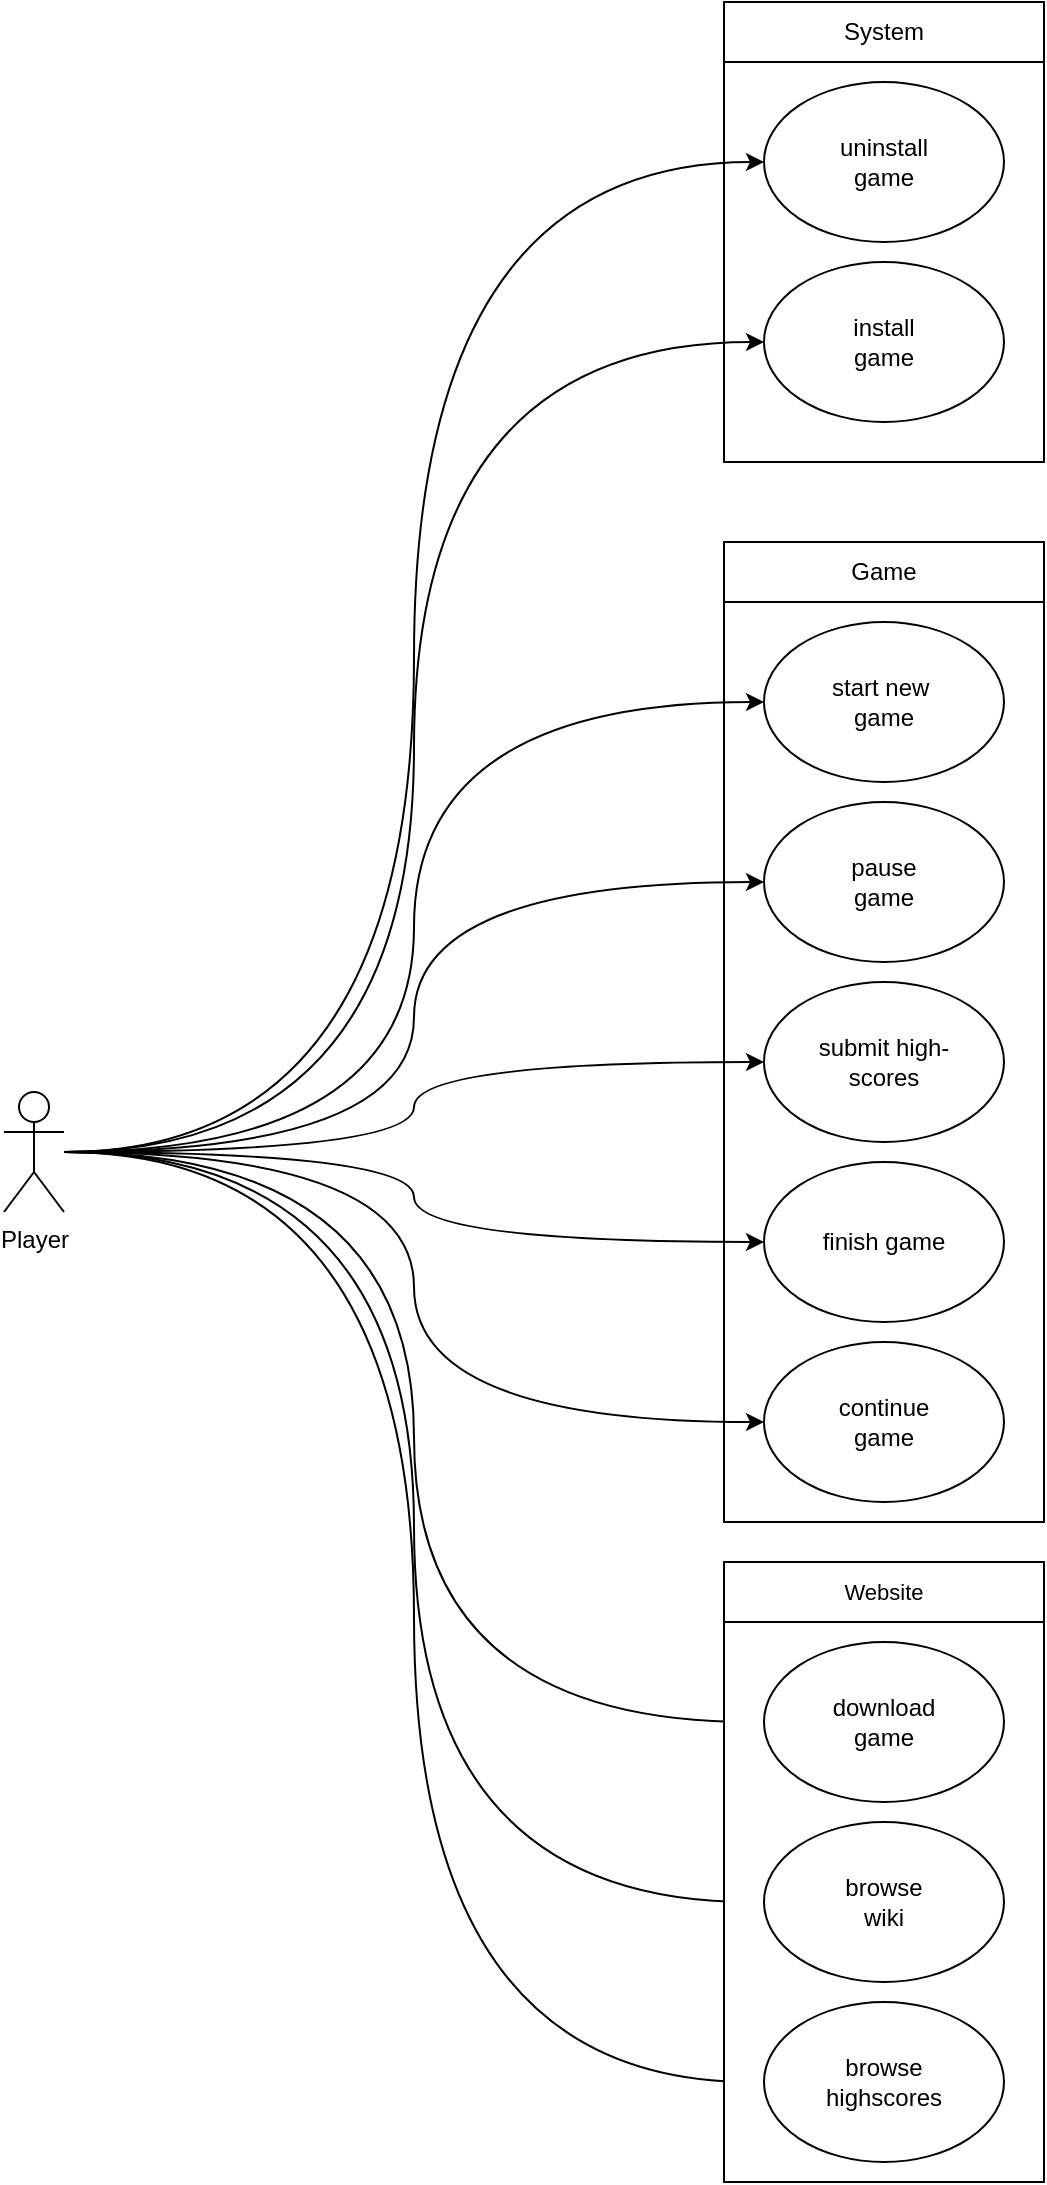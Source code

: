 <mxfile version="24.1.0" type="device">
  <diagram name="Page-1" id="Veo0lhDJ3jAfMeL7WPPb">
    <mxGraphModel dx="954" dy="674" grid="1" gridSize="10" guides="1" tooltips="1" connect="1" arrows="1" fold="1" page="1" pageScale="1" pageWidth="827" pageHeight="1169" math="0" shadow="0">
      <root>
        <mxCell id="0" />
        <mxCell id="1" parent="0" />
        <mxCell id="m_oCH7db3lgKqPop1TGO-9" value="" style="rounded=0;whiteSpace=wrap;html=1;" vertex="1" parent="1">
          <mxGeometry x="460" y="280" width="160" height="490" as="geometry" />
        </mxCell>
        <mxCell id="m_oCH7db3lgKqPop1TGO-21" value="" style="group" vertex="1" connectable="0" parent="1">
          <mxGeometry x="460" y="10" width="160" height="230" as="geometry" />
        </mxCell>
        <mxCell id="m_oCH7db3lgKqPop1TGO-2" value="" style="rounded=0;whiteSpace=wrap;html=1;" vertex="1" parent="m_oCH7db3lgKqPop1TGO-21">
          <mxGeometry width="160" height="230" as="geometry" />
        </mxCell>
        <mxCell id="m_oCH7db3lgKqPop1TGO-3" value="System" style="text;html=1;align=center;verticalAlign=middle;whiteSpace=wrap;rounded=0;strokeColor=default;" vertex="1" parent="m_oCH7db3lgKqPop1TGO-21">
          <mxGeometry width="160" height="30" as="geometry" />
        </mxCell>
        <mxCell id="m_oCH7db3lgKqPop1TGO-6" value="&lt;div&gt;uninstall&lt;/div&gt;&lt;div&gt;game&lt;/div&gt;" style="ellipse;whiteSpace=wrap;html=1;" vertex="1" parent="m_oCH7db3lgKqPop1TGO-21">
          <mxGeometry x="20" y="40" width="120" height="80" as="geometry" />
        </mxCell>
        <mxCell id="m_oCH7db3lgKqPop1TGO-5" value="install&lt;div&gt;game&lt;/div&gt;" style="ellipse;whiteSpace=wrap;html=1;" vertex="1" parent="m_oCH7db3lgKqPop1TGO-21">
          <mxGeometry x="20" y="130" width="120" height="80" as="geometry" />
        </mxCell>
        <mxCell id="m_oCH7db3lgKqPop1TGO-7" style="edgeStyle=orthogonalEdgeStyle;rounded=0;orthogonalLoop=1;jettySize=auto;html=1;entryX=0;entryY=0.5;entryDx=0;entryDy=0;curved=1;" edge="1" parent="1" source="m_oCH7db3lgKqPop1TGO-1" target="m_oCH7db3lgKqPop1TGO-6">
          <mxGeometry relative="1" as="geometry" />
        </mxCell>
        <mxCell id="m_oCH7db3lgKqPop1TGO-8" style="edgeStyle=orthogonalEdgeStyle;rounded=0;orthogonalLoop=1;jettySize=auto;html=1;entryX=0;entryY=0.5;entryDx=0;entryDy=0;curved=1;" edge="1" parent="1" source="m_oCH7db3lgKqPop1TGO-1" target="m_oCH7db3lgKqPop1TGO-5">
          <mxGeometry relative="1" as="geometry" />
        </mxCell>
        <mxCell id="m_oCH7db3lgKqPop1TGO-16" style="edgeStyle=orthogonalEdgeStyle;rounded=1;orthogonalLoop=1;jettySize=auto;html=1;entryX=0;entryY=0.5;entryDx=0;entryDy=0;curved=1;" edge="1" parent="1" source="m_oCH7db3lgKqPop1TGO-1" target="m_oCH7db3lgKqPop1TGO-11">
          <mxGeometry relative="1" as="geometry" />
        </mxCell>
        <mxCell id="m_oCH7db3lgKqPop1TGO-17" style="edgeStyle=orthogonalEdgeStyle;rounded=0;orthogonalLoop=1;jettySize=auto;html=1;entryX=0;entryY=0.5;entryDx=0;entryDy=0;curved=1;" edge="1" parent="1" source="m_oCH7db3lgKqPop1TGO-1" target="m_oCH7db3lgKqPop1TGO-14">
          <mxGeometry relative="1" as="geometry" />
        </mxCell>
        <mxCell id="m_oCH7db3lgKqPop1TGO-18" style="edgeStyle=orthogonalEdgeStyle;curved=1;rounded=0;orthogonalLoop=1;jettySize=auto;html=1;entryX=0;entryY=0.5;entryDx=0;entryDy=0;strokeColor=default;align=center;verticalAlign=middle;fontFamily=Helvetica;fontSize=11;fontColor=default;labelBackgroundColor=default;endArrow=classic;" edge="1" parent="1" source="m_oCH7db3lgKqPop1TGO-1" target="m_oCH7db3lgKqPop1TGO-12">
          <mxGeometry relative="1" as="geometry" />
        </mxCell>
        <mxCell id="m_oCH7db3lgKqPop1TGO-19" style="edgeStyle=orthogonalEdgeStyle;curved=1;rounded=0;orthogonalLoop=1;jettySize=auto;html=1;entryX=0;entryY=0.5;entryDx=0;entryDy=0;strokeColor=default;align=center;verticalAlign=middle;fontFamily=Helvetica;fontSize=11;fontColor=default;labelBackgroundColor=default;endArrow=classic;" edge="1" parent="1" source="m_oCH7db3lgKqPop1TGO-1" target="m_oCH7db3lgKqPop1TGO-15">
          <mxGeometry relative="1" as="geometry" />
        </mxCell>
        <mxCell id="m_oCH7db3lgKqPop1TGO-20" style="edgeStyle=orthogonalEdgeStyle;curved=1;rounded=0;orthogonalLoop=1;jettySize=auto;html=1;strokeColor=default;align=center;verticalAlign=middle;fontFamily=Helvetica;fontSize=11;fontColor=default;labelBackgroundColor=default;endArrow=classic;entryX=0;entryY=0.5;entryDx=0;entryDy=0;" edge="1" parent="1" source="m_oCH7db3lgKqPop1TGO-1" target="m_oCH7db3lgKqPop1TGO-13">
          <mxGeometry relative="1" as="geometry" />
        </mxCell>
        <mxCell id="m_oCH7db3lgKqPop1TGO-28" style="edgeStyle=orthogonalEdgeStyle;curved=1;rounded=0;orthogonalLoop=1;jettySize=auto;html=1;entryX=0;entryY=0.5;entryDx=0;entryDy=0;strokeColor=default;align=center;verticalAlign=middle;fontFamily=Helvetica;fontSize=11;fontColor=default;labelBackgroundColor=default;endArrow=classic;" edge="1" parent="1" source="m_oCH7db3lgKqPop1TGO-1" target="m_oCH7db3lgKqPop1TGO-25">
          <mxGeometry relative="1" as="geometry" />
        </mxCell>
        <mxCell id="m_oCH7db3lgKqPop1TGO-30" style="edgeStyle=orthogonalEdgeStyle;curved=1;rounded=0;orthogonalLoop=1;jettySize=auto;html=1;entryX=0;entryY=0.5;entryDx=0;entryDy=0;strokeColor=default;align=center;verticalAlign=middle;fontFamily=Helvetica;fontSize=11;fontColor=default;labelBackgroundColor=default;endArrow=classic;" edge="1" parent="1" source="m_oCH7db3lgKqPop1TGO-1" target="m_oCH7db3lgKqPop1TGO-26">
          <mxGeometry relative="1" as="geometry" />
        </mxCell>
        <mxCell id="m_oCH7db3lgKqPop1TGO-31" style="edgeStyle=orthogonalEdgeStyle;curved=1;rounded=0;orthogonalLoop=1;jettySize=auto;html=1;entryX=0;entryY=0.5;entryDx=0;entryDy=0;strokeColor=default;align=center;verticalAlign=middle;fontFamily=Helvetica;fontSize=11;fontColor=default;labelBackgroundColor=default;endArrow=classic;" edge="1" parent="1" source="m_oCH7db3lgKqPop1TGO-1" target="m_oCH7db3lgKqPop1TGO-27">
          <mxGeometry relative="1" as="geometry" />
        </mxCell>
        <mxCell id="m_oCH7db3lgKqPop1TGO-1" value="Player" style="shape=umlActor;verticalLabelPosition=bottom;verticalAlign=top;html=1;outlineConnect=0;" vertex="1" parent="1">
          <mxGeometry x="100" y="555" width="30" height="60" as="geometry" />
        </mxCell>
        <mxCell id="m_oCH7db3lgKqPop1TGO-23" value="" style="rounded=0;whiteSpace=wrap;html=1;fontFamily=Helvetica;fontSize=11;fontColor=default;labelBackgroundColor=default;" vertex="1" parent="1">
          <mxGeometry x="460" y="790" width="160" height="310" as="geometry" />
        </mxCell>
        <mxCell id="m_oCH7db3lgKqPop1TGO-24" value="Website" style="text;html=1;align=center;verticalAlign=middle;whiteSpace=wrap;rounded=0;fontFamily=Helvetica;fontSize=11;fontColor=default;labelBackgroundColor=default;strokeColor=default;" vertex="1" parent="1">
          <mxGeometry x="460" y="790" width="160" height="30" as="geometry" />
        </mxCell>
        <mxCell id="m_oCH7db3lgKqPop1TGO-10" value="Game" style="text;html=1;align=center;verticalAlign=middle;whiteSpace=wrap;rounded=0;strokeColor=default;" vertex="1" parent="1">
          <mxGeometry x="460" y="280" width="160" height="30" as="geometry" />
        </mxCell>
        <mxCell id="m_oCH7db3lgKqPop1TGO-11" value="&lt;div&gt;start new&amp;nbsp;&lt;/div&gt;&lt;div&gt;game&lt;/div&gt;" style="ellipse;whiteSpace=wrap;html=1;" vertex="1" parent="1">
          <mxGeometry x="480" y="320" width="120" height="80" as="geometry" />
        </mxCell>
        <mxCell id="m_oCH7db3lgKqPop1TGO-12" value="&lt;div&gt;finish game&lt;/div&gt;" style="ellipse;whiteSpace=wrap;html=1;" vertex="1" parent="1">
          <mxGeometry x="480" y="590" width="120" height="80" as="geometry" />
        </mxCell>
        <mxCell id="m_oCH7db3lgKqPop1TGO-13" value="&lt;div&gt;continue&lt;/div&gt;&lt;div&gt;game&lt;/div&gt;" style="ellipse;whiteSpace=wrap;html=1;" vertex="1" parent="1">
          <mxGeometry x="480" y="680" width="120" height="80" as="geometry" />
        </mxCell>
        <mxCell id="m_oCH7db3lgKqPop1TGO-14" value="&lt;div&gt;pause&lt;/div&gt;&lt;div&gt;game&lt;/div&gt;" style="ellipse;whiteSpace=wrap;html=1;" vertex="1" parent="1">
          <mxGeometry x="480" y="410" width="120" height="80" as="geometry" />
        </mxCell>
        <mxCell id="m_oCH7db3lgKqPop1TGO-15" value="&lt;div&gt;submit high-&lt;/div&gt;&lt;div&gt;scores&lt;/div&gt;" style="ellipse;whiteSpace=wrap;html=1;" vertex="1" parent="1">
          <mxGeometry x="480" y="500" width="120" height="80" as="geometry" />
        </mxCell>
        <mxCell id="m_oCH7db3lgKqPop1TGO-25" value="&lt;div&gt;download&lt;/div&gt;&lt;div&gt;game&lt;/div&gt;" style="ellipse;whiteSpace=wrap;html=1;" vertex="1" parent="1">
          <mxGeometry x="480" y="830" width="120" height="80" as="geometry" />
        </mxCell>
        <mxCell id="m_oCH7db3lgKqPop1TGO-26" value="&lt;div&gt;browse&lt;/div&gt;&lt;div&gt;wiki&lt;/div&gt;" style="ellipse;whiteSpace=wrap;html=1;" vertex="1" parent="1">
          <mxGeometry x="480" y="920" width="120" height="80" as="geometry" />
        </mxCell>
        <mxCell id="m_oCH7db3lgKqPop1TGO-27" value="&lt;div&gt;browse&lt;/div&gt;&lt;div&gt;highscores&lt;/div&gt;" style="ellipse;whiteSpace=wrap;html=1;" vertex="1" parent="1">
          <mxGeometry x="480" y="1010" width="120" height="80" as="geometry" />
        </mxCell>
      </root>
    </mxGraphModel>
  </diagram>
</mxfile>
